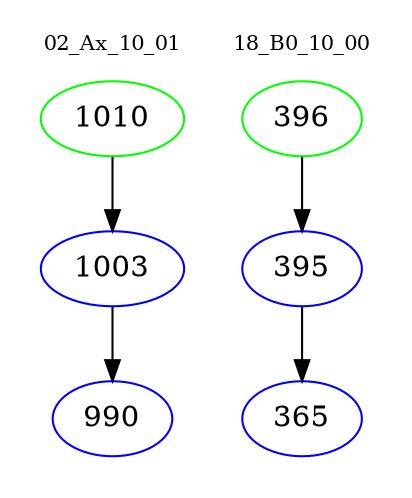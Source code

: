 digraph{
subgraph cluster_0 {
color = white
label = "02_Ax_10_01";
fontsize=10;
T0_1010 [label="1010", color="green"]
T0_1010 -> T0_1003 [color="black"]
T0_1003 [label="1003", color="blue"]
T0_1003 -> T0_990 [color="black"]
T0_990 [label="990", color="blue"]
}
subgraph cluster_1 {
color = white
label = "18_B0_10_00";
fontsize=10;
T1_396 [label="396", color="green"]
T1_396 -> T1_395 [color="black"]
T1_395 [label="395", color="blue"]
T1_395 -> T1_365 [color="black"]
T1_365 [label="365", color="blue"]
}
}
